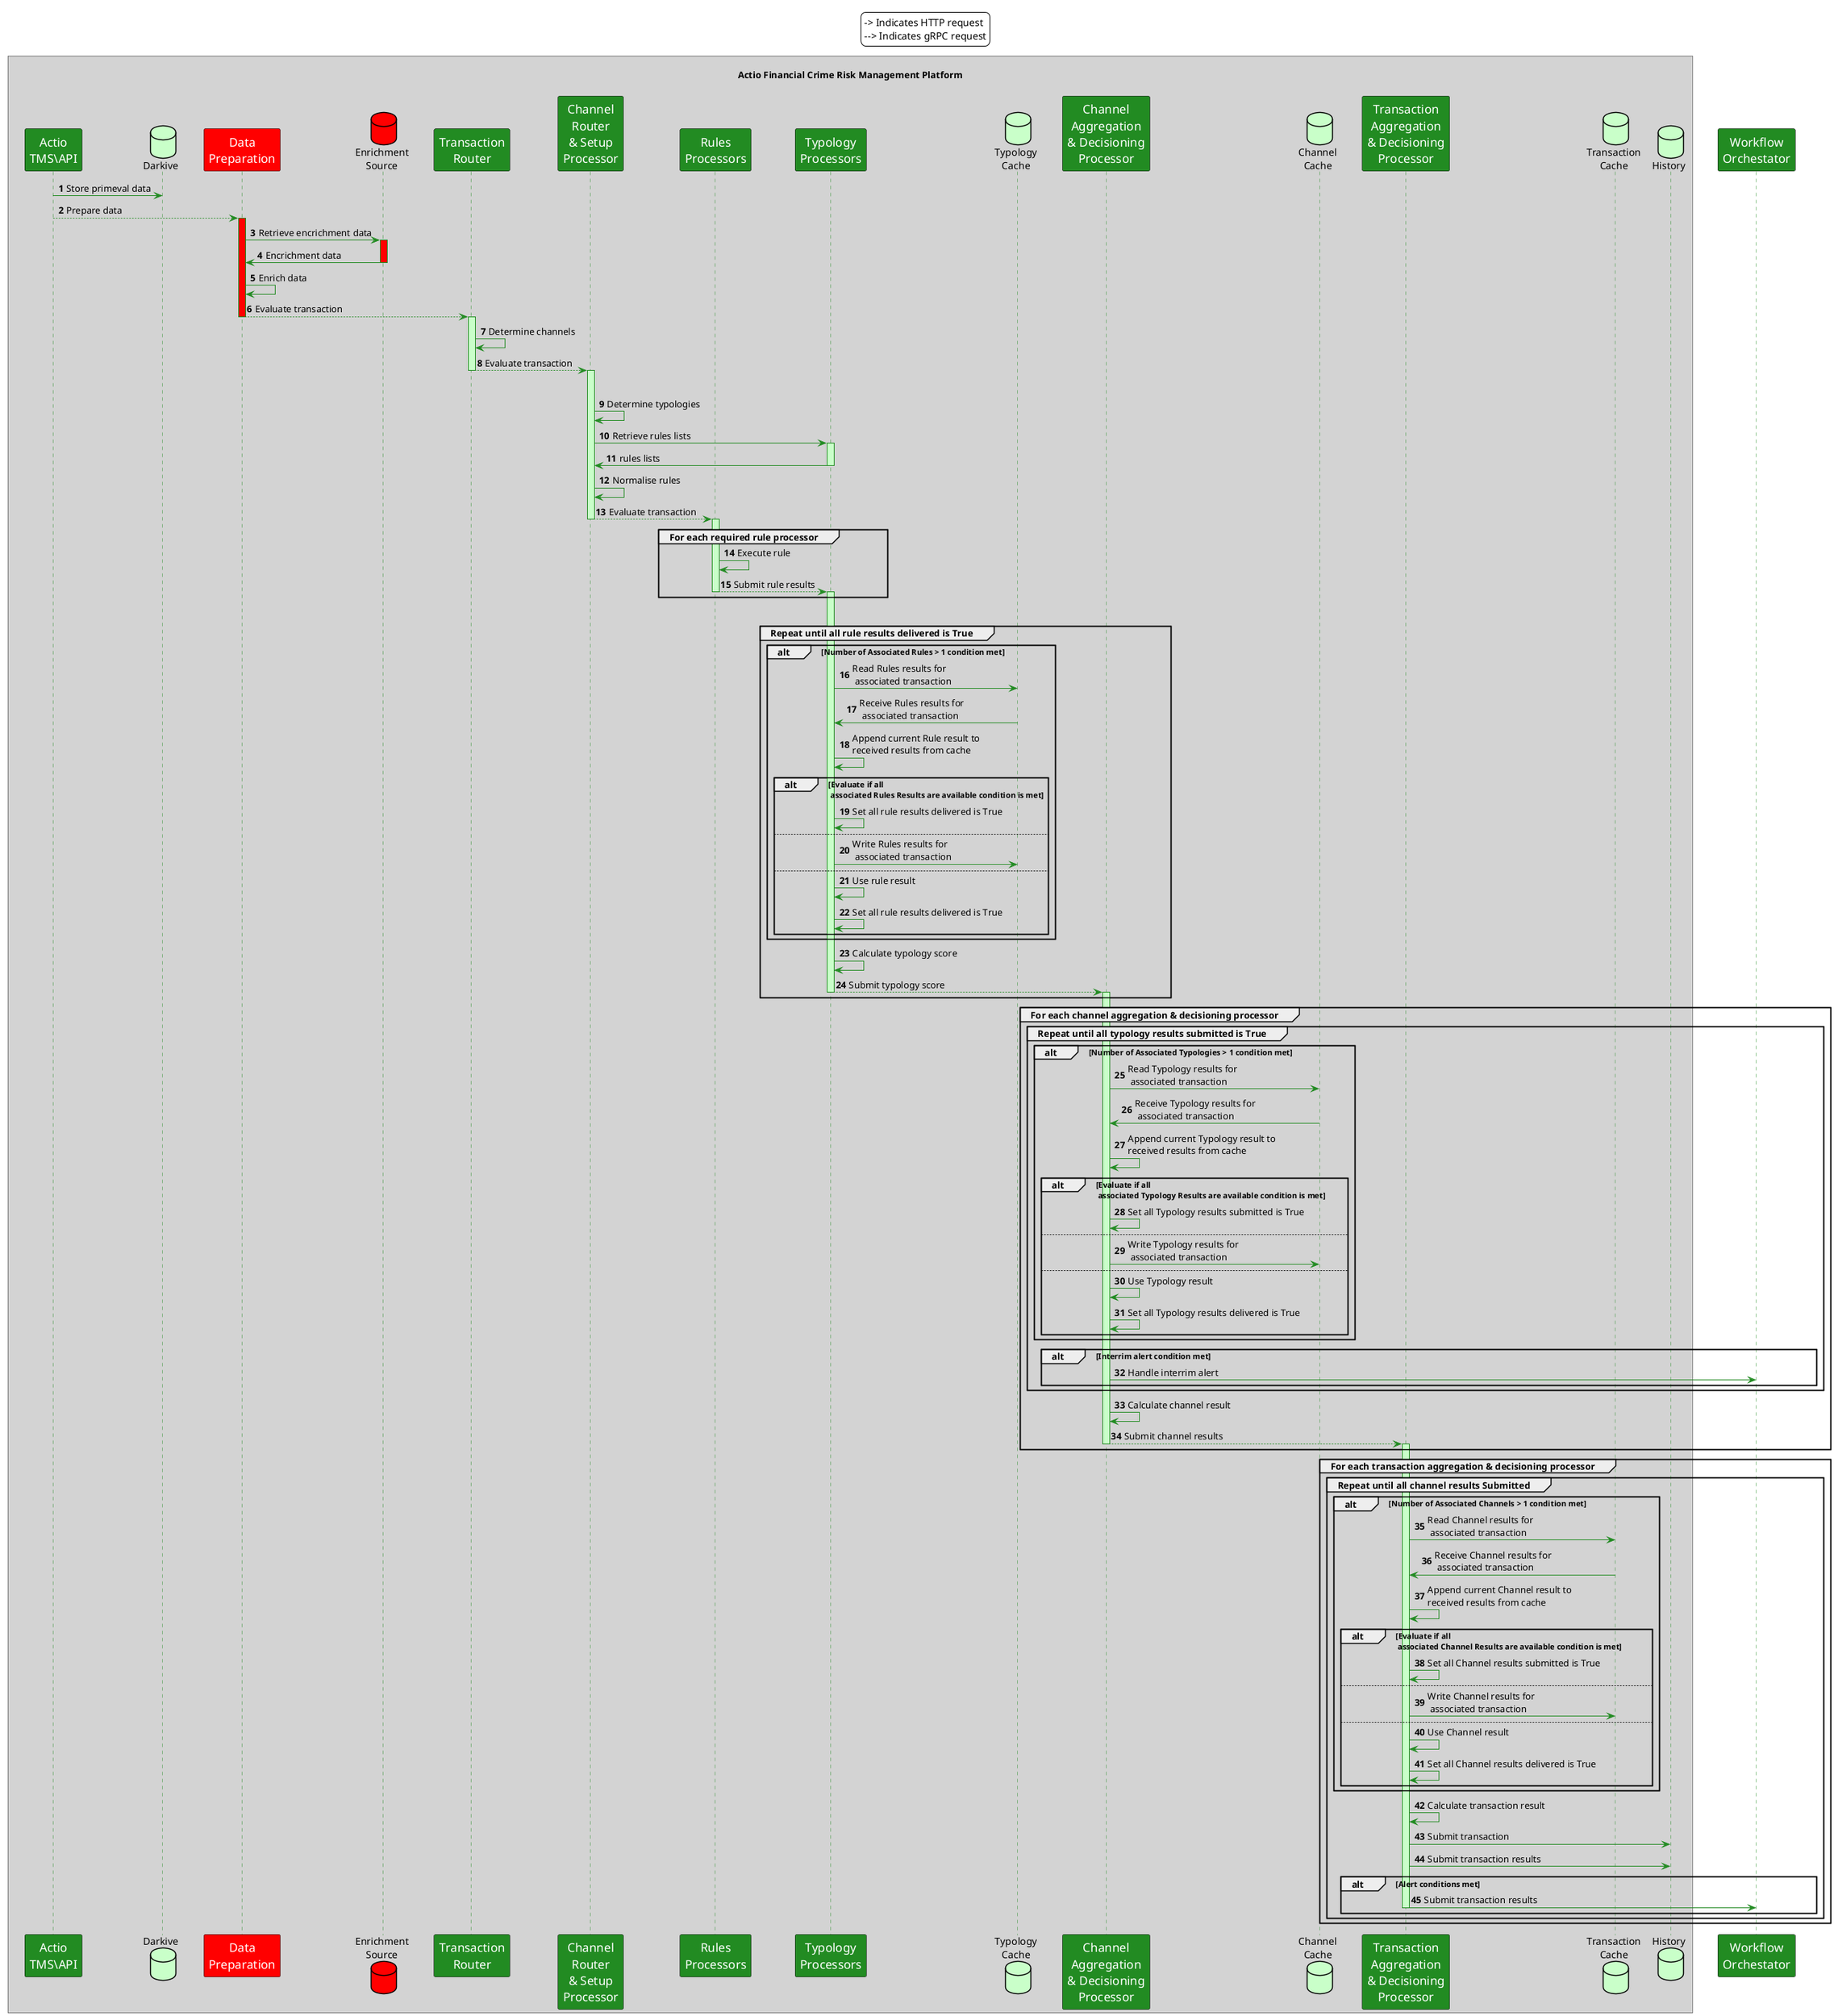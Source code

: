'PREVIEW WITH ALT-D >>>

/'*****
License
--------------
Copyright © 2021 LexTego
--------------
******'/

@startuml
legend top 
-> Indicates HTTP request
--> Indicates gRPC request
end legend
autonumber

skinparam backgroundColor #White
skinparam handwritten false
skinparam shadowing false

skinparam sequence {
    ArrowColor ForestGreen
    ActorBorderColor Black
    ActorBackgroundColor DarkGreen
    ActorFontColor Black
    ActorFontName Arial
    ActorFontSize 17
    ActorFontStyle Bold
    LifeLineBorderColor ForestGreen
    LifeLineBackgroundColor Technology
    ParticipantBorderColor Black
    ParticipantBackgroundColor ForestGreen
    ParticipantFontColor White
    ParticipantFontName Arial
    ParticipantFontSize 17
    GroupBodyBackGroundColor transparent
    BoxFontSize 24
}

skinparam databaseBorderColor Black
skinparam databaseBackgroundColor Technology
skinparam ParticipantPadding 20
skinparam BoxPadding 10

'hide footbox

' title Hub-initiated Fire & Forget Transaction Monitoring Service Request

' declare actors
box "\nActio Financial Crime Risk Management Platform\n" #LightGray
participant "Actio\nTMS\API" as tms
database "Darkive" as darchive
participant "Data\nPreparation" as dataprep #Red
database "Enrichment\nSource" as enrichment #Red
participant "Transaction\nRouter" as trouter
participant "Channel\nRouter\n& Setup\nProcessor" as crsp
participant "Rules\nProcessors" as rules
participant "Typology\nProcessors" as typologies
database "Typology\nCache” as typologycache
participant "Channel\nAggregation\n& Decisioning\nProcessor" as cadp
database “Channel\nCache” as channelcache
participant "Transaction\nAggregation\n& Decisioning\nProcessor" as tadp
database “Transaction\nCache” as transactioncache
database "History" as history
end box

participant "Workflow\nOrchestator" as workflow


' start flow



tms -> darchive: Store primeval data
tms --> dataprep: Prepare data
deactivate tms
activate dataprep #Red


    dataprep -> enrichment: Retrieve encrichment data
    activate enrichment #Red
    enrichment -> dataprep: Encrichment data
    deactivate enrichment
    dataprep -> dataprep: Enrich data
    dataprep --> trouter: Evaluate transaction
deactivate dataprep

activate trouter
    trouter -> trouter: Determine channels
    trouter --> crsp: Evaluate transaction
deactivate trouter

group For each required channel
    activate crsp
        crsp -> crsp: Determine typologies
        crsp -> typologies: Retrieve rules lists
        activate typologies
            typologies -> crsp: rules lists
        deactivate typologies
        crsp -> crsp: Normalise rules
        crsp --> rules: Evaluate transaction
    deactivate crsp

    group For each required rule processor
        activate rules
            rules -> rules: Execute rule
            rules --> typologies: Submit rule results
        deactivate rules
        activate typologies
    end

    group For each required typology processor
        group Repeat until all rule results delivered is True
            alt Number of Associated Rules > 1 condition met
                typologies -> typologycache: Read Rules results for \n associated transaction
                typologycache -> typologies: Receive Rules results for \n associated transaction
                typologies -> typologies: Append current Rule result to \nreceived results from cache
                alt Evaluate if all \n associated Rules Results are available condition is met
                    typologies -> typologies: Set all rule results delivered is True
                else
                    typologies -> typologycache: Write Rules results for \n associated transaction
            else
                typologies -> typologies: Use rule result
                typologies -> typologies: Set all rule results delivered is True
            end
        end
        typologies -> typologies: Calculate typology score
            typologies --> cadp: Submit typology score
        deactivate typologies
        activate cadp
    end

    group For each channel aggregation & decisioning processor
        group Repeat until all typology results submitted is True
            alt Number of Associated Typologies > 1 condition met
                cadp -> channelcache: Read Typology results for \n associated transaction
                channelcache -> cadp: Receive Typology results for \n associated transaction
                cadp -> cadp: Append current Typology result to \nreceived results from cache
                alt Evaluate if all \n associated Typology Results are available condition is met
                    cadp -> cadp: Set all Typology results submitted is True
                else
                    cadp -> channelcache: Write Typology results for \n associated transaction
            else
                cadp -> cadp: Use Typology result
                cadp -> cadp: Set all Typology results delivered is True
            end
        end
            alt Interrim alert condition met
                cadp -> workflow: Handle interrim alert
            end
        end
        cadp -> cadp: Calculate channel result
        cadp --> tadp: Submit channel results
        deactivate cadp
        activate tadp
    end

    group For each transaction aggregation & decisioning processor
        group Repeat until all channel results Submitted
            alt Number of Associated Channels > 1 condition met
                tadp -> transactioncache: Read Channel results for \n associated transaction
                transactioncache -> tadp: Receive Channel results for \n associated transaction
                tadp -> tadp: Append current Channel result to \nreceived results from cache
                alt Evaluate if all \n associated Channel Results are available condition is met
                    tadp -> tadp: Set all Channel results submitted is True
                else
                    tadp -> transactioncache: Write Channel results for \n associated transaction
            else
                tadp -> tadp: Use Channel result
                tadp -> tadp: Set all Channel results delivered is True
            end
        end
        tadp -> tadp: Calculate transaction result
        tadp -> history: Submit transaction
        tadp -> history: Submit transaction results
        alt Alert conditions met
            tadp -> workflow: Submit transaction results
            deactivate tadp

        end
    end

end

@enduml